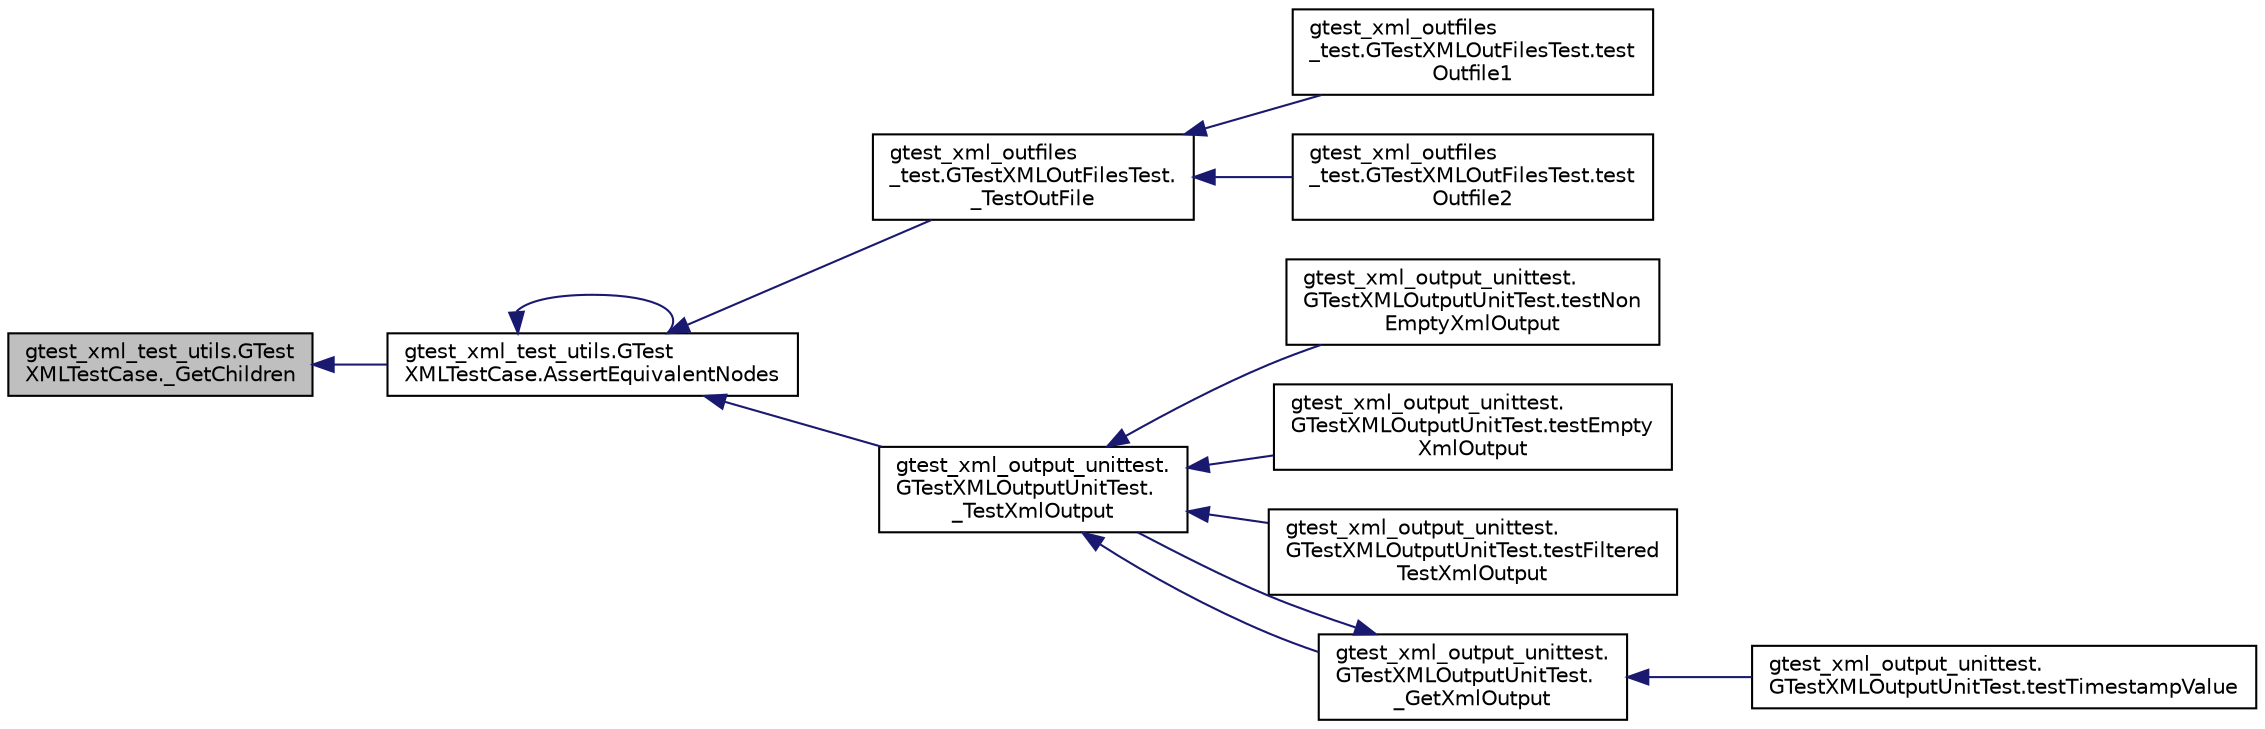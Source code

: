 digraph "gtest_xml_test_utils.GTestXMLTestCase._GetChildren"
{
  edge [fontname="Helvetica",fontsize="10",labelfontname="Helvetica",labelfontsize="10"];
  node [fontname="Helvetica",fontsize="10",shape=record];
  rankdir="LR";
  Node1 [label="gtest_xml_test_utils.GTest\lXMLTestCase._GetChildren",height=0.2,width=0.4,color="black", fillcolor="grey75", style="filled", fontcolor="black"];
  Node1 -> Node2 [dir="back",color="midnightblue",fontsize="10",style="solid",fontname="Helvetica"];
  Node2 [label="gtest_xml_test_utils.GTest\lXMLTestCase.AssertEquivalentNodes",height=0.2,width=0.4,color="black", fillcolor="white", style="filled",URL="$d9/daf/classgtest__xml__test__utils_1_1_g_test_x_m_l_test_case.html#a977273e8863f4f41d121bb5a64b08d32"];
  Node2 -> Node3 [dir="back",color="midnightblue",fontsize="10",style="solid",fontname="Helvetica"];
  Node3 [label="gtest_xml_outfiles\l_test.GTestXMLOutFilesTest.\l_TestOutFile",height=0.2,width=0.4,color="black", fillcolor="white", style="filled",URL="$d0/d8d/classgtest__xml__outfiles__test_1_1_g_test_x_m_l_out_files_test.html#afad9d1d25939817efba8f5bd2c9039c2"];
  Node3 -> Node4 [dir="back",color="midnightblue",fontsize="10",style="solid",fontname="Helvetica"];
  Node4 [label="gtest_xml_outfiles\l_test.GTestXMLOutFilesTest.test\lOutfile1",height=0.2,width=0.4,color="black", fillcolor="white", style="filled",URL="$d0/d8d/classgtest__xml__outfiles__test_1_1_g_test_x_m_l_out_files_test.html#a034738bbc00ac46d00f183402c561228"];
  Node3 -> Node5 [dir="back",color="midnightblue",fontsize="10",style="solid",fontname="Helvetica"];
  Node5 [label="gtest_xml_outfiles\l_test.GTestXMLOutFilesTest.test\lOutfile2",height=0.2,width=0.4,color="black", fillcolor="white", style="filled",URL="$d0/d8d/classgtest__xml__outfiles__test_1_1_g_test_x_m_l_out_files_test.html#a3c02687f092a482d0d0260c7ed94c618"];
  Node2 -> Node6 [dir="back",color="midnightblue",fontsize="10",style="solid",fontname="Helvetica"];
  Node6 [label="gtest_xml_output_unittest.\lGTestXMLOutputUnitTest.\l_TestXmlOutput",height=0.2,width=0.4,color="black", fillcolor="white", style="filled",URL="$d7/d74/classgtest__xml__output__unittest_1_1_g_test_x_m_l_output_unit_test.html#aaba02141e77c7469f301b7e73789747f"];
  Node6 -> Node7 [dir="back",color="midnightblue",fontsize="10",style="solid",fontname="Helvetica"];
  Node7 [label="gtest_xml_output_unittest.\lGTestXMLOutputUnitTest.testNon\lEmptyXmlOutput",height=0.2,width=0.4,color="black", fillcolor="white", style="filled",URL="$d7/d74/classgtest__xml__output__unittest_1_1_g_test_x_m_l_output_unit_test.html#a310c136c1eb2b421f57651a7d358b17a"];
  Node6 -> Node8 [dir="back",color="midnightblue",fontsize="10",style="solid",fontname="Helvetica"];
  Node8 [label="gtest_xml_output_unittest.\lGTestXMLOutputUnitTest.testEmpty\lXmlOutput",height=0.2,width=0.4,color="black", fillcolor="white", style="filled",URL="$d7/d74/classgtest__xml__output__unittest_1_1_g_test_x_m_l_output_unit_test.html#a9602f91fe2e9d1e09171a032e94a5619"];
  Node6 -> Node9 [dir="back",color="midnightblue",fontsize="10",style="solid",fontname="Helvetica"];
  Node9 [label="gtest_xml_output_unittest.\lGTestXMLOutputUnitTest.testFiltered\lTestXmlOutput",height=0.2,width=0.4,color="black", fillcolor="white", style="filled",URL="$d7/d74/classgtest__xml__output__unittest_1_1_g_test_x_m_l_output_unit_test.html#a572b6d49e8f4d646ebdadcced3d260ef"];
  Node6 -> Node10 [dir="back",color="midnightblue",fontsize="10",style="solid",fontname="Helvetica"];
  Node10 [label="gtest_xml_output_unittest.\lGTestXMLOutputUnitTest.\l_GetXmlOutput",height=0.2,width=0.4,color="black", fillcolor="white", style="filled",URL="$d7/d74/classgtest__xml__output__unittest_1_1_g_test_x_m_l_output_unit_test.html#a7fecfa249f4175f14457eb34034b7c3b"];
  Node10 -> Node11 [dir="back",color="midnightblue",fontsize="10",style="solid",fontname="Helvetica"];
  Node11 [label="gtest_xml_output_unittest.\lGTestXMLOutputUnitTest.testTimestampValue",height=0.2,width=0.4,color="black", fillcolor="white", style="filled",URL="$d7/d74/classgtest__xml__output__unittest_1_1_g_test_x_m_l_output_unit_test.html#a828521a7ae57f650e1e9ca4beb34336a"];
  Node10 -> Node6 [dir="back",color="midnightblue",fontsize="10",style="solid",fontname="Helvetica"];
  Node2 -> Node2 [dir="back",color="midnightblue",fontsize="10",style="solid",fontname="Helvetica"];
}
